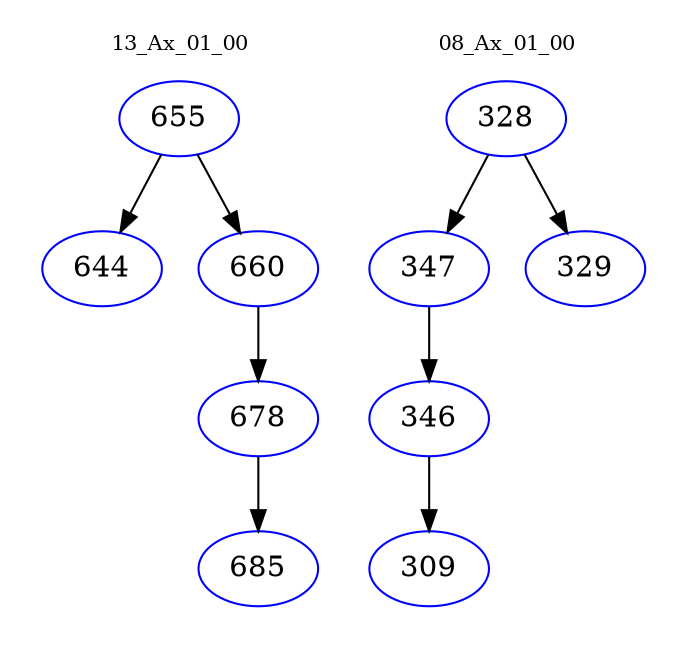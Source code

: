 digraph{
subgraph cluster_0 {
color = white
label = "13_Ax_01_00";
fontsize=10;
T0_655 [label="655", color="blue"]
T0_655 -> T0_644 [color="black"]
T0_644 [label="644", color="blue"]
T0_655 -> T0_660 [color="black"]
T0_660 [label="660", color="blue"]
T0_660 -> T0_678 [color="black"]
T0_678 [label="678", color="blue"]
T0_678 -> T0_685 [color="black"]
T0_685 [label="685", color="blue"]
}
subgraph cluster_1 {
color = white
label = "08_Ax_01_00";
fontsize=10;
T1_328 [label="328", color="blue"]
T1_328 -> T1_347 [color="black"]
T1_347 [label="347", color="blue"]
T1_347 -> T1_346 [color="black"]
T1_346 [label="346", color="blue"]
T1_346 -> T1_309 [color="black"]
T1_309 [label="309", color="blue"]
T1_328 -> T1_329 [color="black"]
T1_329 [label="329", color="blue"]
}
}
